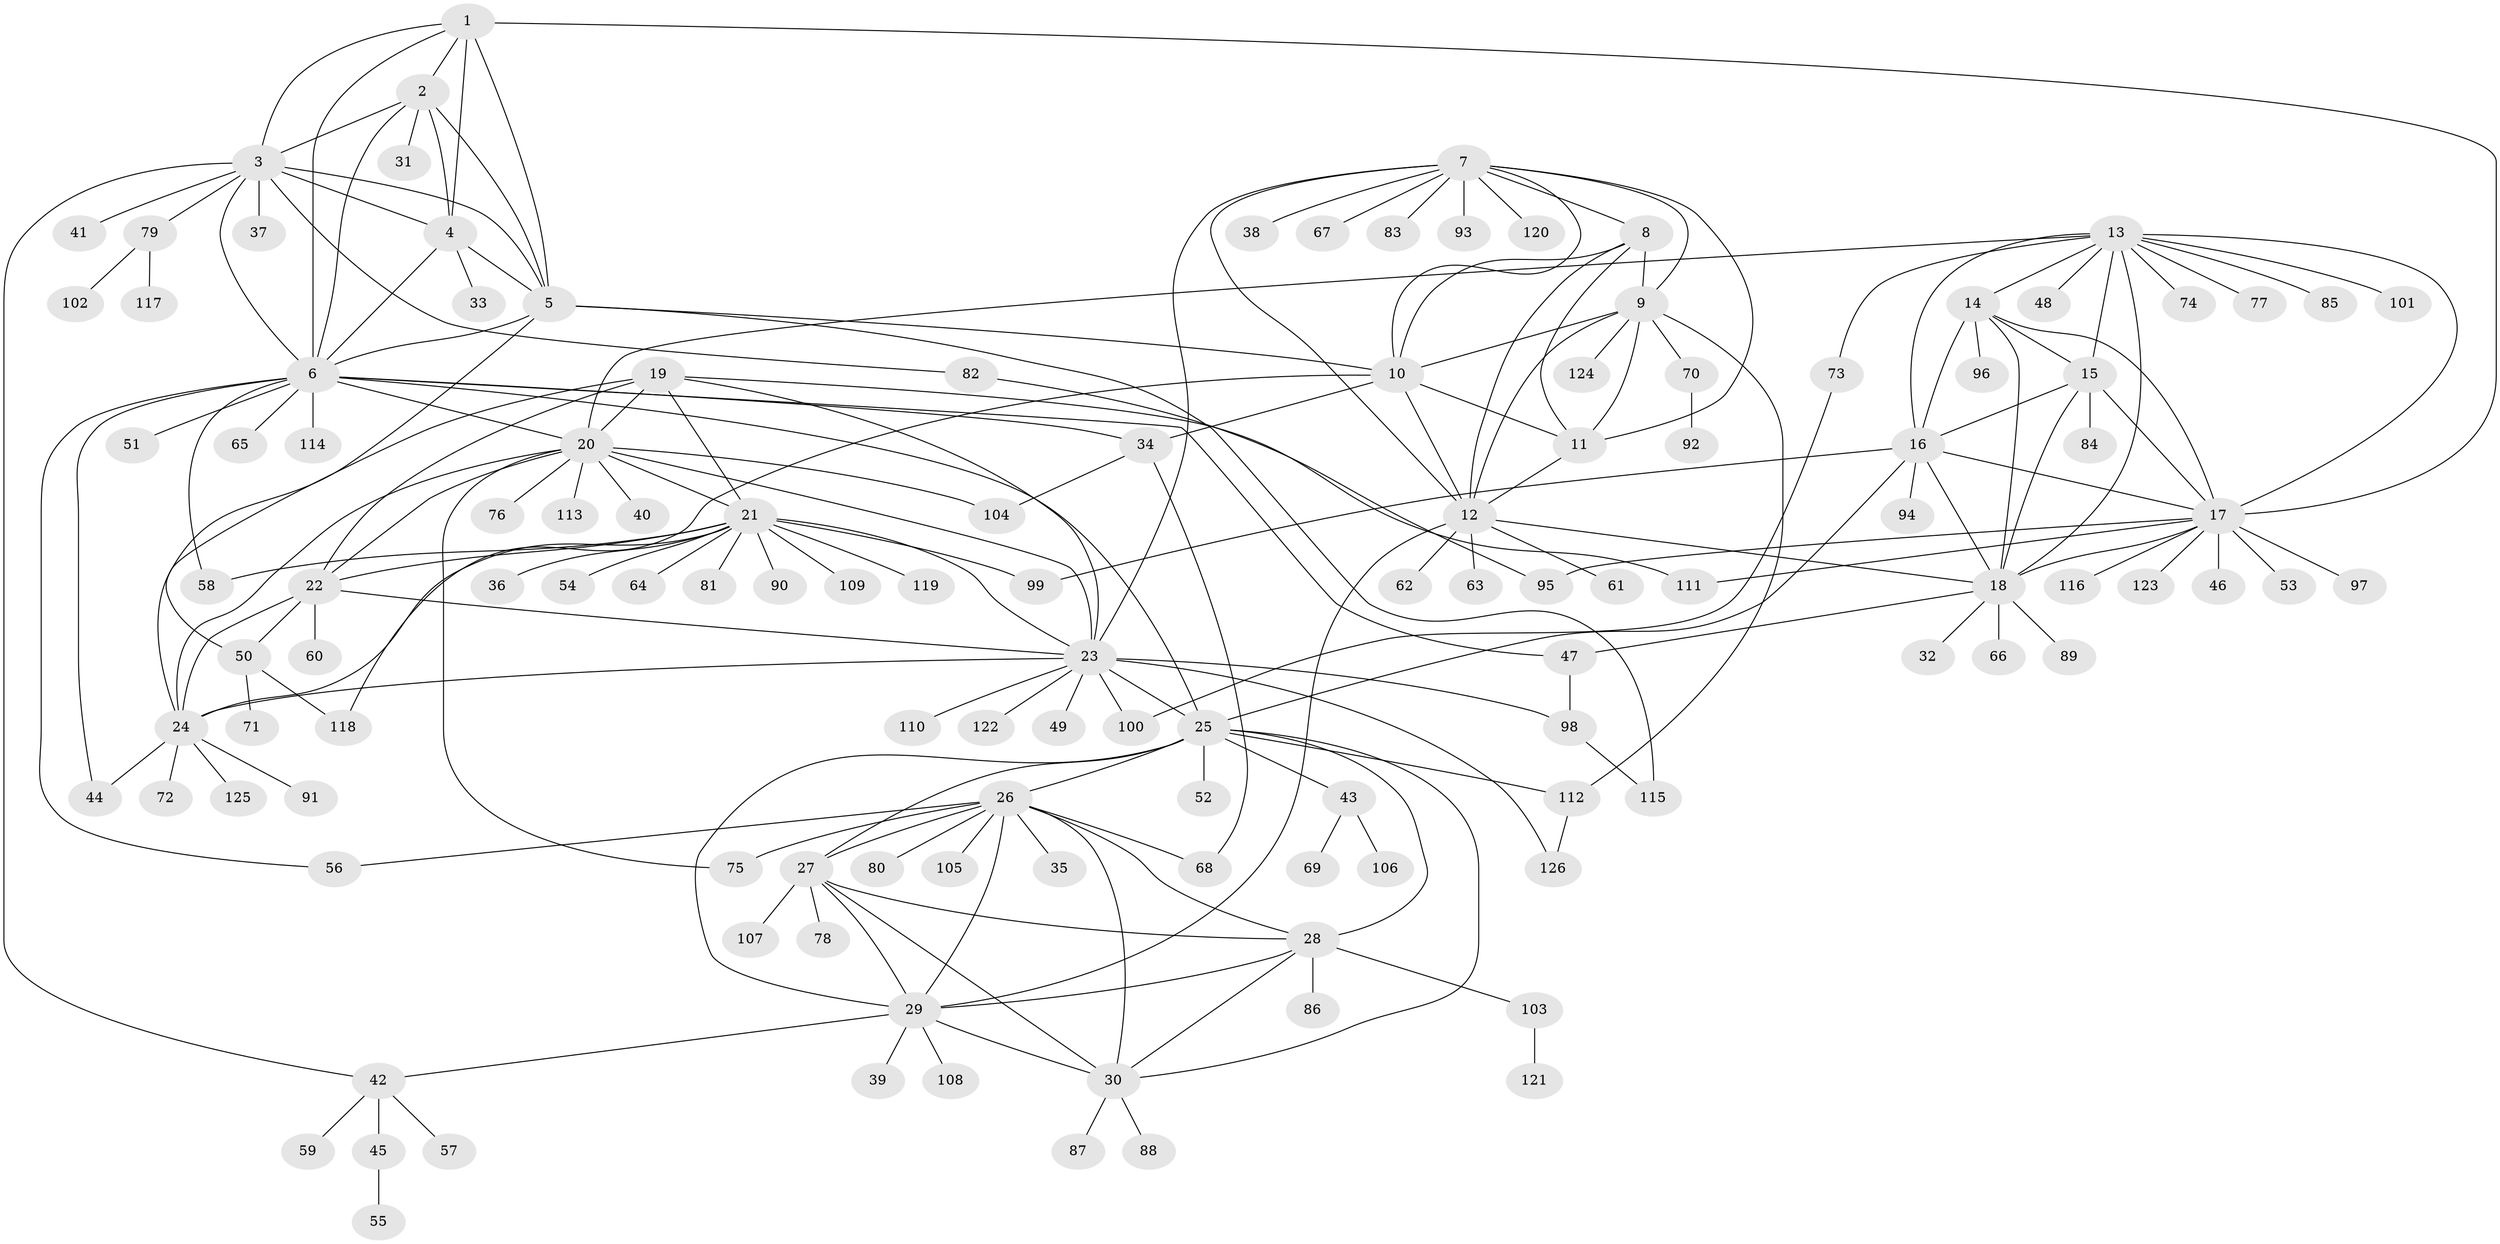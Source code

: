 // coarse degree distribution, {6: 0.052083333333333336, 4: 0.052083333333333336, 9: 0.052083333333333336, 13: 0.010416666666666666, 8: 0.041666666666666664, 7: 0.03125, 21: 0.010416666666666666, 11: 0.010416666666666666, 14: 0.010416666666666666, 12: 0.010416666666666666, 1: 0.59375, 2: 0.10416666666666667, 3: 0.020833333333333332}
// Generated by graph-tools (version 1.1) at 2025/24/03/03/25 07:24:14]
// undirected, 126 vertices, 200 edges
graph export_dot {
graph [start="1"]
  node [color=gray90,style=filled];
  1;
  2;
  3;
  4;
  5;
  6;
  7;
  8;
  9;
  10;
  11;
  12;
  13;
  14;
  15;
  16;
  17;
  18;
  19;
  20;
  21;
  22;
  23;
  24;
  25;
  26;
  27;
  28;
  29;
  30;
  31;
  32;
  33;
  34;
  35;
  36;
  37;
  38;
  39;
  40;
  41;
  42;
  43;
  44;
  45;
  46;
  47;
  48;
  49;
  50;
  51;
  52;
  53;
  54;
  55;
  56;
  57;
  58;
  59;
  60;
  61;
  62;
  63;
  64;
  65;
  66;
  67;
  68;
  69;
  70;
  71;
  72;
  73;
  74;
  75;
  76;
  77;
  78;
  79;
  80;
  81;
  82;
  83;
  84;
  85;
  86;
  87;
  88;
  89;
  90;
  91;
  92;
  93;
  94;
  95;
  96;
  97;
  98;
  99;
  100;
  101;
  102;
  103;
  104;
  105;
  106;
  107;
  108;
  109;
  110;
  111;
  112;
  113;
  114;
  115;
  116;
  117;
  118;
  119;
  120;
  121;
  122;
  123;
  124;
  125;
  126;
  1 -- 2;
  1 -- 3;
  1 -- 4;
  1 -- 5;
  1 -- 6;
  1 -- 17;
  2 -- 3;
  2 -- 4;
  2 -- 5;
  2 -- 6;
  2 -- 31;
  3 -- 4;
  3 -- 5;
  3 -- 6;
  3 -- 37;
  3 -- 41;
  3 -- 42;
  3 -- 79;
  3 -- 82;
  4 -- 5;
  4 -- 6;
  4 -- 33;
  5 -- 6;
  5 -- 10;
  5 -- 50;
  5 -- 115;
  6 -- 20;
  6 -- 25;
  6 -- 34;
  6 -- 44;
  6 -- 47;
  6 -- 51;
  6 -- 56;
  6 -- 58;
  6 -- 65;
  6 -- 114;
  7 -- 8;
  7 -- 9;
  7 -- 10;
  7 -- 11;
  7 -- 12;
  7 -- 23;
  7 -- 38;
  7 -- 67;
  7 -- 83;
  7 -- 93;
  7 -- 120;
  8 -- 9;
  8 -- 10;
  8 -- 11;
  8 -- 12;
  9 -- 10;
  9 -- 11;
  9 -- 12;
  9 -- 70;
  9 -- 112;
  9 -- 124;
  10 -- 11;
  10 -- 12;
  10 -- 34;
  10 -- 118;
  11 -- 12;
  12 -- 18;
  12 -- 29;
  12 -- 61;
  12 -- 62;
  12 -- 63;
  13 -- 14;
  13 -- 15;
  13 -- 16;
  13 -- 17;
  13 -- 18;
  13 -- 20;
  13 -- 48;
  13 -- 73;
  13 -- 74;
  13 -- 77;
  13 -- 85;
  13 -- 101;
  14 -- 15;
  14 -- 16;
  14 -- 17;
  14 -- 18;
  14 -- 96;
  15 -- 16;
  15 -- 17;
  15 -- 18;
  15 -- 84;
  16 -- 17;
  16 -- 18;
  16 -- 25;
  16 -- 94;
  16 -- 99;
  17 -- 18;
  17 -- 46;
  17 -- 53;
  17 -- 95;
  17 -- 97;
  17 -- 111;
  17 -- 116;
  17 -- 123;
  18 -- 32;
  18 -- 47;
  18 -- 66;
  18 -- 89;
  19 -- 20;
  19 -- 21;
  19 -- 22;
  19 -- 23;
  19 -- 24;
  19 -- 111;
  20 -- 21;
  20 -- 22;
  20 -- 23;
  20 -- 24;
  20 -- 40;
  20 -- 75;
  20 -- 76;
  20 -- 104;
  20 -- 113;
  21 -- 22;
  21 -- 23;
  21 -- 24;
  21 -- 36;
  21 -- 54;
  21 -- 58;
  21 -- 64;
  21 -- 81;
  21 -- 90;
  21 -- 99;
  21 -- 109;
  21 -- 119;
  22 -- 23;
  22 -- 24;
  22 -- 50;
  22 -- 60;
  23 -- 24;
  23 -- 25;
  23 -- 49;
  23 -- 98;
  23 -- 100;
  23 -- 110;
  23 -- 122;
  23 -- 126;
  24 -- 44;
  24 -- 72;
  24 -- 91;
  24 -- 125;
  25 -- 26;
  25 -- 27;
  25 -- 28;
  25 -- 29;
  25 -- 30;
  25 -- 43;
  25 -- 52;
  25 -- 112;
  26 -- 27;
  26 -- 28;
  26 -- 29;
  26 -- 30;
  26 -- 35;
  26 -- 56;
  26 -- 68;
  26 -- 75;
  26 -- 80;
  26 -- 105;
  27 -- 28;
  27 -- 29;
  27 -- 30;
  27 -- 78;
  27 -- 107;
  28 -- 29;
  28 -- 30;
  28 -- 86;
  28 -- 103;
  29 -- 30;
  29 -- 39;
  29 -- 42;
  29 -- 108;
  30 -- 87;
  30 -- 88;
  34 -- 68;
  34 -- 104;
  42 -- 45;
  42 -- 57;
  42 -- 59;
  43 -- 69;
  43 -- 106;
  45 -- 55;
  47 -- 98;
  50 -- 71;
  50 -- 118;
  70 -- 92;
  73 -- 100;
  79 -- 102;
  79 -- 117;
  82 -- 95;
  98 -- 115;
  103 -- 121;
  112 -- 126;
}
